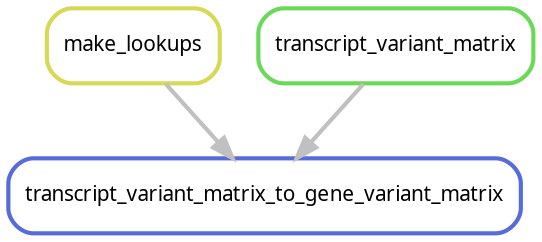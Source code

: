 digraph snakemake_dag {
    graph[bgcolor=white, margin=0];
    node[shape=box, style=rounded, fontname=sans,                 fontsize=10, penwidth=2];
    edge[penwidth=2, color=grey];
	0[label = "transcript_variant_matrix_to_gene_variant_matrix", color = "0.64 0.6 0.85", style="rounded"];
	1[label = "make_lookups", color = "0.17 0.6 0.85", style="rounded"];
	2[label = "transcript_variant_matrix", color = "0.31 0.6 0.85", style="rounded"];
	1 -> 0
	2 -> 0
}            

